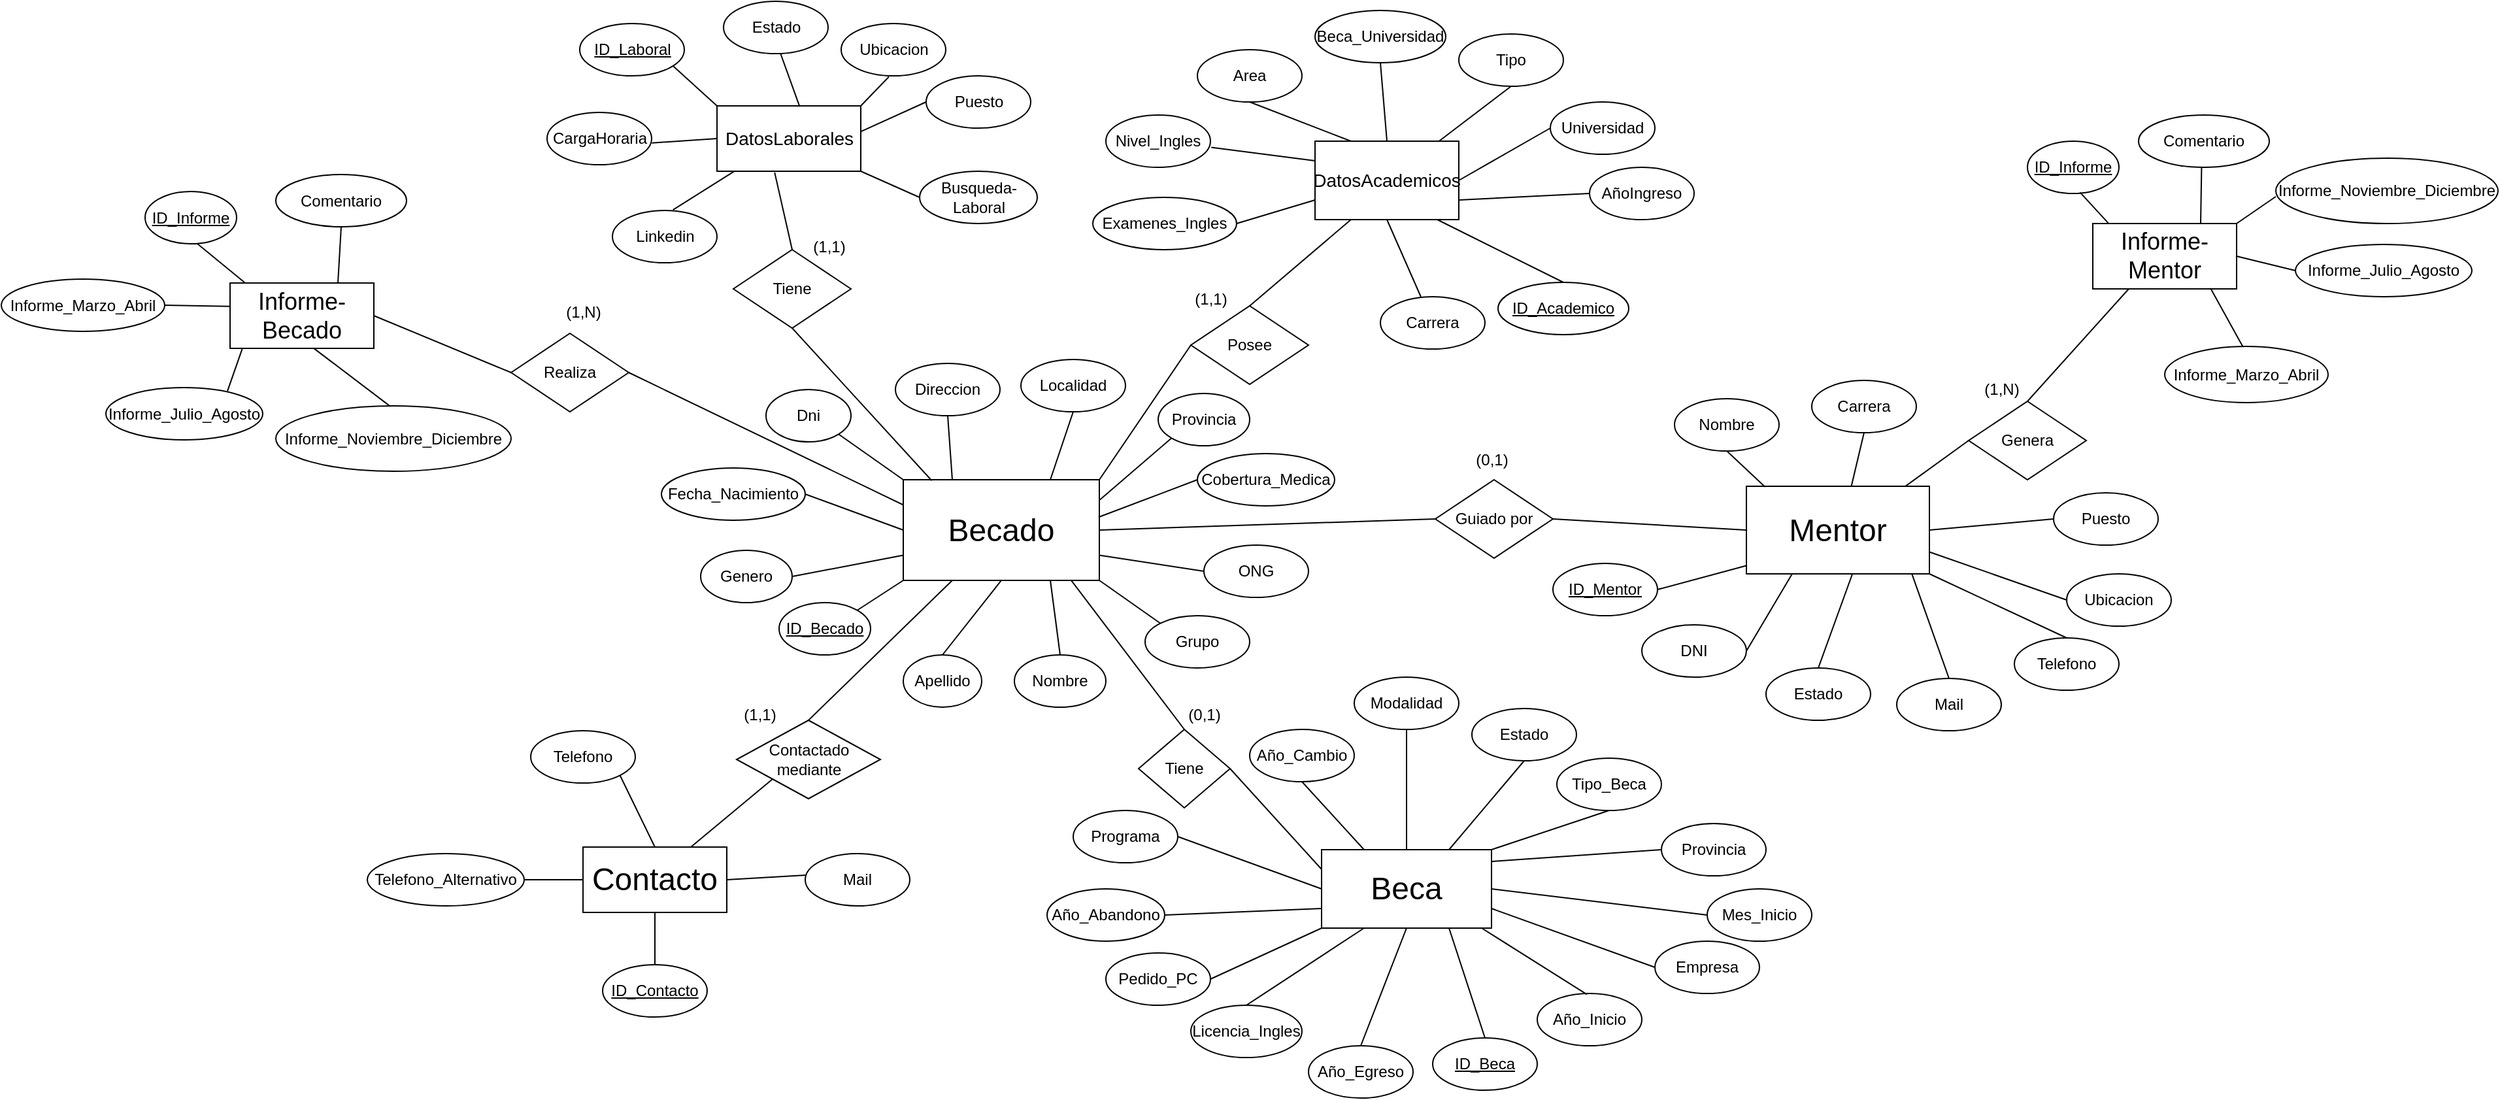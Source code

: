 <mxfile version="27.1.6">
  <diagram name="Página-1" id="bU3Xe5b8Y3HX7JvodjxR">
    <mxGraphModel grid="1" page="1" gridSize="10" guides="1" tooltips="1" connect="1" arrows="1" fold="1" pageScale="1" pageWidth="827" pageHeight="1169" math="0" shadow="0">
      <root>
        <mxCell id="0" />
        <mxCell id="1" parent="0" />
        <mxCell id="pTJZXZqyClFcaM7wsfBn-2" value="&lt;div&gt;&lt;br&gt;&lt;/div&gt;&lt;div&gt;&lt;br&gt;&lt;/div&gt;" style="text;html=1;align=center;verticalAlign=middle;resizable=0;points=[];autosize=1;strokeColor=none;fillColor=none;" vertex="1" parent="1">
          <mxGeometry x="255" y="89" width="20" height="40" as="geometry" />
        </mxCell>
        <mxCell id="pTJZXZqyClFcaM7wsfBn-4" value="&lt;font style=&quot;font-size: 24px;&quot;&gt;Becado&lt;/font&gt;" style="rounded=0;whiteSpace=wrap;html=1;fillColor=none;" vertex="1" parent="1">
          <mxGeometry x="420" y="109" width="150" height="77" as="geometry" />
        </mxCell>
        <mxCell id="pTJZXZqyClFcaM7wsfBn-5" value="&lt;u&gt;ID_Becado&lt;/u&gt;" style="ellipse;whiteSpace=wrap;html=1;fillColor=none;" vertex="1" parent="1">
          <mxGeometry x="325" y="203" width="70" height="40" as="geometry" />
        </mxCell>
        <mxCell id="pTJZXZqyClFcaM7wsfBn-6" value="Apellido" style="ellipse;whiteSpace=wrap;html=1;fillColor=none;" vertex="1" parent="1">
          <mxGeometry x="420" y="243" width="60" height="40" as="geometry" />
        </mxCell>
        <mxCell id="pTJZXZqyClFcaM7wsfBn-7" value="Nombre" style="ellipse;whiteSpace=wrap;html=1;fillColor=none;" vertex="1" parent="1">
          <mxGeometry x="505" y="243" width="70" height="40" as="geometry" />
        </mxCell>
        <mxCell id="pTJZXZqyClFcaM7wsfBn-8" value="Genero" style="ellipse;whiteSpace=wrap;html=1;fillColor=none;" vertex="1" parent="1">
          <mxGeometry x="265" y="163" width="70" height="40" as="geometry" />
        </mxCell>
        <mxCell id="pTJZXZqyClFcaM7wsfBn-9" value="Fecha_Nacimiento" style="ellipse;whiteSpace=wrap;html=1;fillColor=none;" vertex="1" parent="1">
          <mxGeometry x="235" y="100" width="110" height="40" as="geometry" />
        </mxCell>
        <mxCell id="pTJZXZqyClFcaM7wsfBn-10" value="Dni" style="ellipse;whiteSpace=wrap;html=1;fillColor=none;" vertex="1" parent="1">
          <mxGeometry x="315" y="40" width="65" height="40" as="geometry" />
        </mxCell>
        <mxCell id="pTJZXZqyClFcaM7wsfBn-11" value="Direccion" style="ellipse;whiteSpace=wrap;html=1;fillColor=none;" vertex="1" parent="1">
          <mxGeometry x="414" y="20" width="80" height="40" as="geometry" />
        </mxCell>
        <mxCell id="pTJZXZqyClFcaM7wsfBn-12" value="Localidad" style="ellipse;whiteSpace=wrap;html=1;fillColor=none;" vertex="1" parent="1">
          <mxGeometry x="510" y="17" width="80" height="40" as="geometry" />
        </mxCell>
        <mxCell id="pTJZXZqyClFcaM7wsfBn-13" value="Provincia" style="ellipse;whiteSpace=wrap;html=1;fillColor=none;" vertex="1" parent="1">
          <mxGeometry x="615" y="43" width="70" height="40" as="geometry" />
        </mxCell>
        <mxCell id="pTJZXZqyClFcaM7wsfBn-15" value="Cobertura_Medica" style="ellipse;whiteSpace=wrap;html=1;fillColor=none;" vertex="1" parent="1">
          <mxGeometry x="645" y="89" width="105" height="40" as="geometry" />
        </mxCell>
        <mxCell id="pTJZXZqyClFcaM7wsfBn-16" value="ONG" style="ellipse;whiteSpace=wrap;html=1;fillColor=none;" vertex="1" parent="1">
          <mxGeometry x="650" y="159" width="80" height="40" as="geometry" />
        </mxCell>
        <mxCell id="pTJZXZqyClFcaM7wsfBn-18" value="&lt;font style=&quot;font-size: 24px;&quot;&gt;Beca&lt;/font&gt;" style="rounded=0;whiteSpace=wrap;html=1;fillColor=none;" vertex="1" parent="1">
          <mxGeometry x="740" y="392" width="130" height="60" as="geometry" />
        </mxCell>
        <mxCell id="pTJZXZqyClFcaM7wsfBn-19" value="&lt;u&gt;ID_Beca&lt;/u&gt;" style="ellipse;whiteSpace=wrap;html=1;fillColor=none;" vertex="1" parent="1">
          <mxGeometry x="825" y="536" width="80" height="40" as="geometry" />
        </mxCell>
        <mxCell id="pTJZXZqyClFcaM7wsfBn-20" value="Tiene" style="rhombus;whiteSpace=wrap;html=1;fillColor=none;" vertex="1" parent="1">
          <mxGeometry x="600" y="300" width="70" height="60" as="geometry" />
        </mxCell>
        <mxCell id="pTJZXZqyClFcaM7wsfBn-21" value="Año_Inicio" style="ellipse;whiteSpace=wrap;html=1;fillColor=none;" vertex="1" parent="1">
          <mxGeometry x="905" y="502" width="80" height="40" as="geometry" />
        </mxCell>
        <mxCell id="pTJZXZqyClFcaM7wsfBn-22" value="Mes_Inicio" style="ellipse;whiteSpace=wrap;html=1;fillColor=none;" vertex="1" parent="1">
          <mxGeometry x="1035" y="422" width="80" height="40" as="geometry" />
        </mxCell>
        <mxCell id="pTJZXZqyClFcaM7wsfBn-25" value="Provincia" style="ellipse;whiteSpace=wrap;html=1;fillColor=none;" vertex="1" parent="1">
          <mxGeometry x="1000" y="372" width="80" height="40" as="geometry" />
        </mxCell>
        <mxCell id="pTJZXZqyClFcaM7wsfBn-26" value="Tipo_Beca" style="ellipse;whiteSpace=wrap;html=1;fillColor=none;" vertex="1" parent="1">
          <mxGeometry x="920" y="322" width="80" height="40" as="geometry" />
        </mxCell>
        <mxCell id="pTJZXZqyClFcaM7wsfBn-27" value="Estado" style="ellipse;whiteSpace=wrap;html=1;fillColor=none;" vertex="1" parent="1">
          <mxGeometry x="855" y="284" width="80" height="40" as="geometry" />
        </mxCell>
        <mxCell id="pTJZXZqyClFcaM7wsfBn-28" value="Modalidad" style="ellipse;whiteSpace=wrap;html=1;fillColor=none;" vertex="1" parent="1">
          <mxGeometry x="765" y="260" width="80" height="40" as="geometry" />
        </mxCell>
        <mxCell id="pTJZXZqyClFcaM7wsfBn-29" value="Año_Cambio" style="ellipse;whiteSpace=wrap;html=1;fillColor=none;" vertex="1" parent="1">
          <mxGeometry x="685" y="300" width="80" height="40" as="geometry" />
        </mxCell>
        <mxCell id="pTJZXZqyClFcaM7wsfBn-30" value="Año_Abandono" style="ellipse;whiteSpace=wrap;html=1;fillColor=none;" vertex="1" parent="1">
          <mxGeometry x="530" y="422" width="90" height="40" as="geometry" />
        </mxCell>
        <mxCell id="pTJZXZqyClFcaM7wsfBn-31" value="Año_Egreso" style="ellipse;whiteSpace=wrap;html=1;fillColor=none;" vertex="1" parent="1">
          <mxGeometry x="730" y="542" width="80" height="40" as="geometry" />
        </mxCell>
        <mxCell id="pTJZXZqyClFcaM7wsfBn-32" value="Pedido_PC" style="ellipse;whiteSpace=wrap;html=1;fillColor=none;" vertex="1" parent="1">
          <mxGeometry x="575" y="471" width="80" height="40" as="geometry" />
        </mxCell>
        <mxCell id="pTJZXZqyClFcaM7wsfBn-33" value="&lt;font style=&quot;font-size: 24px;&quot;&gt;Contacto&lt;/font&gt;" style="rounded=0;whiteSpace=wrap;html=1;fillColor=none;" vertex="1" parent="1">
          <mxGeometry x="175" y="390" width="110" height="50" as="geometry" />
        </mxCell>
        <mxCell id="pTJZXZqyClFcaM7wsfBn-34" value="&lt;u&gt;ID_Contacto&lt;/u&gt;" style="ellipse;whiteSpace=wrap;html=1;fillColor=none;" vertex="1" parent="1">
          <mxGeometry x="190" y="480" width="80" height="40" as="geometry" />
        </mxCell>
        <mxCell id="pTJZXZqyClFcaM7wsfBn-35" value="Telefono" style="ellipse;whiteSpace=wrap;html=1;fillColor=none;" vertex="1" parent="1">
          <mxGeometry x="135" y="301" width="80" height="40" as="geometry" />
        </mxCell>
        <mxCell id="pTJZXZqyClFcaM7wsfBn-36" value="Telefono_Alternativo" style="ellipse;whiteSpace=wrap;html=1;fillColor=none;" vertex="1" parent="1">
          <mxGeometry x="10" y="395" width="120" height="40" as="geometry" />
        </mxCell>
        <mxCell id="pTJZXZqyClFcaM7wsfBn-37" value="Mail" style="ellipse;whiteSpace=wrap;html=1;fillColor=none;" vertex="1" parent="1">
          <mxGeometry x="345" y="395" width="80" height="40" as="geometry" />
        </mxCell>
        <mxCell id="pTJZXZqyClFcaM7wsfBn-38" value="&lt;font style=&quot;font-size: 14px;&quot;&gt;DatosAcademicos&lt;/font&gt;" style="rounded=0;whiteSpace=wrap;html=1;fillColor=none;" vertex="1" parent="1">
          <mxGeometry x="735" y="-150" width="110" height="60" as="geometry" />
        </mxCell>
        <mxCell id="pTJZXZqyClFcaM7wsfBn-39" value="&lt;u&gt;ID_Academico&lt;/u&gt;" style="ellipse;whiteSpace=wrap;html=1;fillColor=none;" vertex="1" parent="1">
          <mxGeometry x="875" y="-42" width="100" height="40" as="geometry" />
        </mxCell>
        <mxCell id="pTJZXZqyClFcaM7wsfBn-40" value="Carrera" style="ellipse;whiteSpace=wrap;html=1;fillColor=none;" vertex="1" parent="1">
          <mxGeometry x="785" y="-31" width="80" height="40" as="geometry" />
        </mxCell>
        <mxCell id="pTJZXZqyClFcaM7wsfBn-41" value="AñoIngreso" style="ellipse;whiteSpace=wrap;html=1;fillColor=none;" vertex="1" parent="1">
          <mxGeometry x="945" y="-130" width="80" height="40" as="geometry" />
        </mxCell>
        <mxCell id="pTJZXZqyClFcaM7wsfBn-42" value="Universidad" style="ellipse;whiteSpace=wrap;html=1;fillColor=none;" vertex="1" parent="1">
          <mxGeometry x="915" y="-180" width="80" height="40" as="geometry" />
        </mxCell>
        <mxCell id="pTJZXZqyClFcaM7wsfBn-43" value="Tipo" style="ellipse;whiteSpace=wrap;html=1;fillColor=none;" vertex="1" parent="1">
          <mxGeometry x="845" y="-232" width="80" height="40" as="geometry" />
        </mxCell>
        <mxCell id="pTJZXZqyClFcaM7wsfBn-44" value="Beca_Universidad" style="ellipse;whiteSpace=wrap;html=1;fillColor=none;" vertex="1" parent="1">
          <mxGeometry x="735" y="-250" width="100" height="40" as="geometry" />
        </mxCell>
        <mxCell id="pTJZXZqyClFcaM7wsfBn-47" value="Area" style="ellipse;whiteSpace=wrap;html=1;fillColor=none;" vertex="1" parent="1">
          <mxGeometry x="645" y="-220" width="80" height="40" as="geometry" />
        </mxCell>
        <mxCell id="pTJZXZqyClFcaM7wsfBn-48" value="Nivel_Ingles" style="ellipse;whiteSpace=wrap;html=1;fillColor=none;" vertex="1" parent="1">
          <mxGeometry x="575" y="-170" width="80" height="40" as="geometry" />
        </mxCell>
        <mxCell id="pTJZXZqyClFcaM7wsfBn-49" value="Examenes_Ingles" style="ellipse;whiteSpace=wrap;html=1;fillColor=none;" vertex="1" parent="1">
          <mxGeometry x="565" y="-107" width="110" height="40" as="geometry" />
        </mxCell>
        <mxCell id="pTJZXZqyClFcaM7wsfBn-50" value="&lt;font style=&quot;font-size: 14px;&quot;&gt;DatosLaborales&lt;/font&gt;" style="rounded=0;whiteSpace=wrap;html=1;fillColor=none;" vertex="1" parent="1">
          <mxGeometry x="277.5" y="-177" width="110" height="50" as="geometry" />
        </mxCell>
        <mxCell id="pTJZXZqyClFcaM7wsfBn-51" value="&lt;u&gt;ID_Laboral&lt;/u&gt;" style="ellipse;whiteSpace=wrap;html=1;fillColor=none;" vertex="1" parent="1">
          <mxGeometry x="172.5" y="-240" width="80" height="40" as="geometry" />
        </mxCell>
        <mxCell id="pTJZXZqyClFcaM7wsfBn-52" value="Estado" style="ellipse;whiteSpace=wrap;html=1;fillColor=none;" vertex="1" parent="1">
          <mxGeometry x="282.5" y="-257" width="80" height="40" as="geometry" />
        </mxCell>
        <mxCell id="pTJZXZqyClFcaM7wsfBn-53" value="Ubicacion" style="ellipse;whiteSpace=wrap;html=1;fillColor=none;" vertex="1" parent="1">
          <mxGeometry x="372.5" y="-240" width="80" height="40" as="geometry" />
        </mxCell>
        <mxCell id="pTJZXZqyClFcaM7wsfBn-54" value="Puesto" style="ellipse;whiteSpace=wrap;html=1;fillColor=none;" vertex="1" parent="1">
          <mxGeometry x="437.5" y="-200" width="80" height="40" as="geometry" />
        </mxCell>
        <mxCell id="pTJZXZqyClFcaM7wsfBn-55" value="CargaHoraria" style="ellipse;whiteSpace=wrap;html=1;fillColor=none;" vertex="1" parent="1">
          <mxGeometry x="147.5" y="-172" width="80" height="40" as="geometry" />
        </mxCell>
        <mxCell id="pTJZXZqyClFcaM7wsfBn-56" value="Busqueda-Laboral" style="ellipse;whiteSpace=wrap;html=1;fillColor=none;" vertex="1" parent="1">
          <mxGeometry x="432.5" y="-127" width="90" height="40" as="geometry" />
        </mxCell>
        <mxCell id="pTJZXZqyClFcaM7wsfBn-57" value="Linkedin" style="ellipse;whiteSpace=wrap;html=1;fillColor=none;" vertex="1" parent="1">
          <mxGeometry x="197.5" y="-97" width="80" height="40" as="geometry" />
        </mxCell>
        <mxCell id="pTJZXZqyClFcaM7wsfBn-58" value="Licencia_Ingles" style="ellipse;whiteSpace=wrap;html=1;fillColor=none;" vertex="1" parent="1">
          <mxGeometry x="640" y="511" width="85" height="40" as="geometry" />
        </mxCell>
        <mxCell id="pTJZXZqyClFcaM7wsfBn-59" value="&lt;font style=&quot;font-size: 18px;&quot;&gt;Informe-Becado&lt;/font&gt;" style="rounded=0;whiteSpace=wrap;html=1;fillColor=none;" vertex="1" parent="1">
          <mxGeometry x="-95" y="-41.5" width="110" height="50" as="geometry" />
        </mxCell>
        <mxCell id="pTJZXZqyClFcaM7wsfBn-60" value="&lt;u&gt;ID_Informe&lt;/u&gt;" style="ellipse;whiteSpace=wrap;html=1;fillColor=none;" vertex="1" parent="1">
          <mxGeometry x="-160" y="-111.5" width="70" height="40" as="geometry" />
        </mxCell>
        <mxCell id="pTJZXZqyClFcaM7wsfBn-61" value="Informe_Marzo_Abril" style="ellipse;whiteSpace=wrap;html=1;fillColor=none;" vertex="1" parent="1">
          <mxGeometry x="-270" y="-44.5" width="125" height="40" as="geometry" />
        </mxCell>
        <mxCell id="pTJZXZqyClFcaM7wsfBn-62" value="Informe_Julio_Agosto" style="ellipse;whiteSpace=wrap;html=1;fillColor=none;" vertex="1" parent="1">
          <mxGeometry x="-190" y="38.5" width="120" height="40" as="geometry" />
        </mxCell>
        <mxCell id="pTJZXZqyClFcaM7wsfBn-63" value="Informe_Noviembre_Diciembre" style="ellipse;whiteSpace=wrap;html=1;fillColor=none;" vertex="1" parent="1">
          <mxGeometry x="-60" y="52.5" width="180" height="50" as="geometry" />
        </mxCell>
        <mxCell id="pTJZXZqyClFcaM7wsfBn-64" value="Comentario" style="ellipse;whiteSpace=wrap;html=1;fillColor=none;" vertex="1" parent="1">
          <mxGeometry x="-60" y="-124.5" width="100" height="40" as="geometry" />
        </mxCell>
        <mxCell id="pTJZXZqyClFcaM7wsfBn-68" value="Grupo" style="ellipse;whiteSpace=wrap;html=1;fillColor=none;" vertex="1" parent="1">
          <mxGeometry x="605" y="213" width="80" height="40" as="geometry" />
        </mxCell>
        <mxCell id="pTJZXZqyClFcaM7wsfBn-69" value="Empresa" style="ellipse;whiteSpace=wrap;html=1;fillColor=none;" vertex="1" parent="1">
          <mxGeometry x="995" y="462" width="80" height="40" as="geometry" />
        </mxCell>
        <mxCell id="pTJZXZqyClFcaM7wsfBn-70" value="&lt;font style=&quot;font-size: 24px;&quot;&gt;Mentor&lt;/font&gt;" style="rounded=0;whiteSpace=wrap;html=1;fillColor=none;" vertex="1" parent="1">
          <mxGeometry x="1065" y="114" width="140" height="67" as="geometry" />
        </mxCell>
        <mxCell id="pTJZXZqyClFcaM7wsfBn-71" value="&lt;u&gt;ID_Mentor&lt;/u&gt;" style="ellipse;whiteSpace=wrap;html=1;fillColor=none;" vertex="1" parent="1">
          <mxGeometry x="917" y="173" width="80" height="40" as="geometry" />
        </mxCell>
        <mxCell id="pTJZXZqyClFcaM7wsfBn-72" value="Nombre" style="ellipse;whiteSpace=wrap;html=1;fillColor=none;" vertex="1" parent="1">
          <mxGeometry x="1010" y="47" width="80" height="40" as="geometry" />
        </mxCell>
        <mxCell id="pTJZXZqyClFcaM7wsfBn-73" value="Carrera" style="ellipse;whiteSpace=wrap;html=1;fillColor=none;" vertex="1" parent="1">
          <mxGeometry x="1115" y="33" width="80" height="40" as="geometry" />
        </mxCell>
        <mxCell id="pTJZXZqyClFcaM7wsfBn-74" value="Puesto" style="ellipse;whiteSpace=wrap;html=1;fillColor=none;" vertex="1" parent="1">
          <mxGeometry x="1300" y="119" width="80" height="40" as="geometry" />
        </mxCell>
        <mxCell id="pTJZXZqyClFcaM7wsfBn-75" value="Ubicacion" style="ellipse;whiteSpace=wrap;html=1;fillColor=none;" vertex="1" parent="1">
          <mxGeometry x="1310" y="181" width="80" height="40" as="geometry" />
        </mxCell>
        <mxCell id="pTJZXZqyClFcaM7wsfBn-76" value="Telefono" style="ellipse;whiteSpace=wrap;html=1;fillColor=none;" vertex="1" parent="1">
          <mxGeometry x="1270" y="230" width="80" height="40" as="geometry" />
        </mxCell>
        <mxCell id="pTJZXZqyClFcaM7wsfBn-77" value="Mail" style="ellipse;whiteSpace=wrap;html=1;fillColor=none;" vertex="1" parent="1">
          <mxGeometry x="1180" y="261" width="80" height="40" as="geometry" />
        </mxCell>
        <mxCell id="pTJZXZqyClFcaM7wsfBn-78" value="DNI" style="ellipse;whiteSpace=wrap;html=1;fillColor=none;" vertex="1" parent="1">
          <mxGeometry x="985" y="220" width="80" height="40" as="geometry" />
        </mxCell>
        <mxCell id="pTJZXZqyClFcaM7wsfBn-79" value="&lt;font style=&quot;font-size: 18px;&quot;&gt;Informe-Mentor&lt;/font&gt;" style="rounded=0;whiteSpace=wrap;html=1;fillColor=none;" vertex="1" parent="1">
          <mxGeometry x="1330" y="-87" width="110" height="50" as="geometry" />
        </mxCell>
        <mxCell id="pTJZXZqyClFcaM7wsfBn-80" value="&lt;u&gt;ID_Informe&lt;/u&gt;" style="ellipse;whiteSpace=wrap;html=1;fillColor=none;" vertex="1" parent="1">
          <mxGeometry x="1280" y="-150" width="70" height="40" as="geometry" />
        </mxCell>
        <mxCell id="pTJZXZqyClFcaM7wsfBn-81" value="Informe_Marzo_Abril" style="ellipse;whiteSpace=wrap;html=1;fillColor=none;" vertex="1" parent="1">
          <mxGeometry x="1385" y="7" width="125" height="43" as="geometry" />
        </mxCell>
        <mxCell id="pTJZXZqyClFcaM7wsfBn-82" value="Informe_Julio_Agosto" style="ellipse;whiteSpace=wrap;html=1;fillColor=none;" vertex="1" parent="1">
          <mxGeometry x="1485" y="-71" width="135" height="40" as="geometry" />
        </mxCell>
        <mxCell id="pTJZXZqyClFcaM7wsfBn-83" value="Informe_Noviembre_Diciembre" style="ellipse;whiteSpace=wrap;html=1;fillColor=none;" vertex="1" parent="1">
          <mxGeometry x="1470" y="-137" width="170" height="50" as="geometry" />
        </mxCell>
        <mxCell id="pTJZXZqyClFcaM7wsfBn-84" value="Comentario" style="ellipse;whiteSpace=wrap;html=1;fillColor=none;" vertex="1" parent="1">
          <mxGeometry x="1365" y="-170" width="100" height="40" as="geometry" />
        </mxCell>
        <mxCell id="pTJZXZqyClFcaM7wsfBn-85" value="Estado" style="ellipse;whiteSpace=wrap;html=1;fillColor=none;" vertex="1" parent="1">
          <mxGeometry x="1080" y="253" width="80" height="40" as="geometry" />
        </mxCell>
        <mxCell id="pTJZXZqyClFcaM7wsfBn-87" value="Contactado mediante" style="rhombus;whiteSpace=wrap;html=1;fillColor=none;" vertex="1" parent="1">
          <mxGeometry x="292.5" y="293" width="110" height="60" as="geometry" />
        </mxCell>
        <mxCell id="pTJZXZqyClFcaM7wsfBn-88" style="edgeStyle=orthogonalEdgeStyle;rounded=0;orthogonalLoop=1;jettySize=auto;html=1;exitX=0.5;exitY=1;exitDx=0;exitDy=0;" edge="1" parent="1" source="pTJZXZqyClFcaM7wsfBn-35" target="pTJZXZqyClFcaM7wsfBn-35">
          <mxGeometry relative="1" as="geometry" />
        </mxCell>
        <mxCell id="pTJZXZqyClFcaM7wsfBn-89" value="Tiene" style="rhombus;whiteSpace=wrap;html=1;fillColor=none;" vertex="1" parent="1">
          <mxGeometry x="290" y="-67" width="90" height="60" as="geometry" />
        </mxCell>
        <mxCell id="pTJZXZqyClFcaM7wsfBn-91" value="Posee" style="rhombus;whiteSpace=wrap;html=1;fillColor=none;" vertex="1" parent="1">
          <mxGeometry x="640" y="-24" width="90" height="60" as="geometry" />
        </mxCell>
        <mxCell id="pTJZXZqyClFcaM7wsfBn-92" value="Genera" style="rhombus;whiteSpace=wrap;html=1;fillColor=none;" vertex="1" parent="1">
          <mxGeometry x="1235" y="49" width="90" height="60" as="geometry" />
        </mxCell>
        <mxCell id="pTJZXZqyClFcaM7wsfBn-93" value="Realiza" style="rhombus;whiteSpace=wrap;html=1;fillColor=none;" vertex="1" parent="1">
          <mxGeometry x="120" y="-3" width="90" height="60" as="geometry" />
        </mxCell>
        <mxCell id="pTJZXZqyClFcaM7wsfBn-94" value="Guiado por" style="rhombus;whiteSpace=wrap;html=1;fillColor=none;" vertex="1" parent="1">
          <mxGeometry x="827" y="109" width="90" height="60" as="geometry" />
        </mxCell>
        <mxCell id="pTJZXZqyClFcaM7wsfBn-95" value="" style="endArrow=none;html=1;rounded=0;entryX=0.25;entryY=1;entryDx=0;entryDy=0;exitX=0.5;exitY=0;exitDx=0;exitDy=0;" edge="1" parent="1" source="pTJZXZqyClFcaM7wsfBn-87" target="pTJZXZqyClFcaM7wsfBn-4">
          <mxGeometry width="50" height="50" relative="1" as="geometry">
            <mxPoint x="690" y="150" as="sourcePoint" />
            <mxPoint x="740" y="100" as="targetPoint" />
          </mxGeometry>
        </mxCell>
        <mxCell id="pTJZXZqyClFcaM7wsfBn-96" value="" style="endArrow=none;html=1;rounded=0;entryX=0.5;entryY=1;entryDx=0;entryDy=0;exitX=0.145;exitY=0.008;exitDx=0;exitDy=0;exitPerimeter=0;" edge="1" parent="1" source="pTJZXZqyClFcaM7wsfBn-4" target="pTJZXZqyClFcaM7wsfBn-89">
          <mxGeometry width="50" height="50" relative="1" as="geometry">
            <mxPoint x="690" y="150" as="sourcePoint" />
            <mxPoint x="740" y="100" as="targetPoint" />
          </mxGeometry>
        </mxCell>
        <mxCell id="pTJZXZqyClFcaM7wsfBn-97" value="" style="endArrow=none;html=1;rounded=0;entryX=0;entryY=0.5;entryDx=0;entryDy=0;exitX=1;exitY=0;exitDx=0;exitDy=0;" edge="1" parent="1" source="pTJZXZqyClFcaM7wsfBn-4" target="pTJZXZqyClFcaM7wsfBn-91">
          <mxGeometry width="50" height="50" relative="1" as="geometry">
            <mxPoint x="548" y="105" as="sourcePoint" />
            <mxPoint x="740" y="100" as="targetPoint" />
          </mxGeometry>
        </mxCell>
        <mxCell id="pTJZXZqyClFcaM7wsfBn-98" value="" style="endArrow=none;html=1;rounded=0;entryX=1;entryY=0.5;entryDx=0;entryDy=0;exitX=0;exitY=0.25;exitDx=0;exitDy=0;" edge="1" parent="1" source="pTJZXZqyClFcaM7wsfBn-4" target="pTJZXZqyClFcaM7wsfBn-93">
          <mxGeometry width="50" height="50" relative="1" as="geometry">
            <mxPoint x="690" y="150" as="sourcePoint" />
            <mxPoint x="740" y="100" as="targetPoint" />
          </mxGeometry>
        </mxCell>
        <mxCell id="pTJZXZqyClFcaM7wsfBn-99" value="" style="endArrow=none;html=1;rounded=0;entryX=0.857;entryY=1.001;entryDx=0;entryDy=0;entryPerimeter=0;exitX=0.5;exitY=0;exitDx=0;exitDy=0;" edge="1" parent="1" source="pTJZXZqyClFcaM7wsfBn-20" target="pTJZXZqyClFcaM7wsfBn-4">
          <mxGeometry width="50" height="50" relative="1" as="geometry">
            <mxPoint x="690" y="150" as="sourcePoint" />
            <mxPoint x="740" y="100" as="targetPoint" />
          </mxGeometry>
        </mxCell>
        <mxCell id="pTJZXZqyClFcaM7wsfBn-100" value="" style="endArrow=none;html=1;rounded=0;entryX=0;entryY=0.5;entryDx=0;entryDy=0;exitX=1;exitY=0.5;exitDx=0;exitDy=0;" edge="1" parent="1" source="pTJZXZqyClFcaM7wsfBn-4" target="pTJZXZqyClFcaM7wsfBn-94">
          <mxGeometry width="50" height="50" relative="1" as="geometry">
            <mxPoint x="690" y="150" as="sourcePoint" />
            <mxPoint x="740" y="100" as="targetPoint" />
          </mxGeometry>
        </mxCell>
        <mxCell id="pTJZXZqyClFcaM7wsfBn-101" value="" style="endArrow=none;html=1;rounded=0;entryX=0;entryY=0.5;entryDx=0;entryDy=0;exitX=0.868;exitY=0.001;exitDx=0;exitDy=0;exitPerimeter=0;" edge="1" parent="1" source="pTJZXZqyClFcaM7wsfBn-70" target="pTJZXZqyClFcaM7wsfBn-92">
          <mxGeometry width="50" height="50" relative="1" as="geometry">
            <mxPoint x="1190" y="110" as="sourcePoint" />
            <mxPoint x="685" y="90" as="targetPoint" />
          </mxGeometry>
        </mxCell>
        <mxCell id="pTJZXZqyClFcaM7wsfBn-102" value="" style="endArrow=none;html=1;rounded=0;entryX=0.25;entryY=1;entryDx=0;entryDy=0;exitX=0.5;exitY=0;exitDx=0;exitDy=0;" edge="1" parent="1" source="pTJZXZqyClFcaM7wsfBn-92" target="pTJZXZqyClFcaM7wsfBn-79">
          <mxGeometry width="50" height="50" relative="1" as="geometry">
            <mxPoint x="1282.5" y="51" as="sourcePoint" />
            <mxPoint x="720" y="87" as="targetPoint" />
          </mxGeometry>
        </mxCell>
        <mxCell id="pTJZXZqyClFcaM7wsfBn-105" value="" style="endArrow=none;html=1;rounded=0;entryX=0;entryY=0.5;entryDx=0;entryDy=0;exitX=1;exitY=0.5;exitDx=0;exitDy=0;" edge="1" parent="1" source="pTJZXZqyClFcaM7wsfBn-94" target="pTJZXZqyClFcaM7wsfBn-70">
          <mxGeometry width="50" height="50" relative="1" as="geometry">
            <mxPoint x="690" y="150" as="sourcePoint" />
            <mxPoint x="740" y="100" as="targetPoint" />
          </mxGeometry>
        </mxCell>
        <mxCell id="pTJZXZqyClFcaM7wsfBn-106" value="" style="endArrow=none;html=1;rounded=0;entryX=1;entryY=0.5;entryDx=0;entryDy=0;exitX=0;exitY=0.25;exitDx=0;exitDy=0;" edge="1" parent="1" source="pTJZXZqyClFcaM7wsfBn-18" target="pTJZXZqyClFcaM7wsfBn-20">
          <mxGeometry width="50" height="50" relative="1" as="geometry">
            <mxPoint x="680" y="262" as="sourcePoint" />
            <mxPoint x="730" y="212" as="targetPoint" />
          </mxGeometry>
        </mxCell>
        <mxCell id="pTJZXZqyClFcaM7wsfBn-107" value="" style="endArrow=none;html=1;rounded=0;entryX=0;entryY=1;entryDx=0;entryDy=0;exitX=0.75;exitY=0;exitDx=0;exitDy=0;" edge="1" parent="1" source="pTJZXZqyClFcaM7wsfBn-33" target="pTJZXZqyClFcaM7wsfBn-87">
          <mxGeometry width="50" height="50" relative="1" as="geometry">
            <mxPoint x="690" y="150" as="sourcePoint" />
            <mxPoint x="740" y="100" as="targetPoint" />
          </mxGeometry>
        </mxCell>
        <mxCell id="pTJZXZqyClFcaM7wsfBn-108" value="" style="endArrow=none;html=1;rounded=0;entryX=1;entryY=0.5;entryDx=0;entryDy=0;exitX=0;exitY=0.5;exitDx=0;exitDy=0;" edge="1" parent="1" source="pTJZXZqyClFcaM7wsfBn-93" target="pTJZXZqyClFcaM7wsfBn-59">
          <mxGeometry width="50" height="50" relative="1" as="geometry">
            <mxPoint x="135" y="32.5" as="sourcePoint" />
            <mxPoint x="755" y="105.5" as="targetPoint" />
          </mxGeometry>
        </mxCell>
        <mxCell id="pTJZXZqyClFcaM7wsfBn-109" value="" style="endArrow=none;html=1;rounded=0;entryX=0.401;entryY=1.019;entryDx=0;entryDy=0;entryPerimeter=0;exitX=0.5;exitY=0;exitDx=0;exitDy=0;" edge="1" parent="1" source="pTJZXZqyClFcaM7wsfBn-89" target="pTJZXZqyClFcaM7wsfBn-50">
          <mxGeometry width="50" height="50" relative="1" as="geometry">
            <mxPoint x="347.5" y="-47.0" as="sourcePoint" />
            <mxPoint x="752.5" y="120" as="targetPoint" />
          </mxGeometry>
        </mxCell>
        <mxCell id="pTJZXZqyClFcaM7wsfBn-110" value="" style="endArrow=none;html=1;rounded=0;entryX=0.25;entryY=1;entryDx=0;entryDy=0;exitX=0.5;exitY=0;exitDx=0;exitDy=0;" edge="1" parent="1" source="pTJZXZqyClFcaM7wsfBn-91" target="pTJZXZqyClFcaM7wsfBn-38">
          <mxGeometry width="50" height="50" relative="1" as="geometry">
            <mxPoint x="682.5" y="-37" as="sourcePoint" />
            <mxPoint x="715" y="72" as="targetPoint" />
          </mxGeometry>
        </mxCell>
        <mxCell id="pTJZXZqyClFcaM7wsfBn-112" value="" style="endArrow=none;html=1;rounded=0;entryX=0.5;entryY=1;entryDx=0;entryDy=0;exitX=0.387;exitY=0;exitDx=0;exitDy=0;exitPerimeter=0;" edge="1" parent="1" source="pTJZXZqyClFcaM7wsfBn-40" target="pTJZXZqyClFcaM7wsfBn-38">
          <mxGeometry width="50" height="50" relative="1" as="geometry">
            <mxPoint x="730" y="-120" as="sourcePoint" />
            <mxPoint x="780" y="-170" as="targetPoint" />
          </mxGeometry>
        </mxCell>
        <mxCell id="pTJZXZqyClFcaM7wsfBn-113" value="" style="endArrow=none;html=1;rounded=0;entryX=0.85;entryY=1;entryDx=0;entryDy=0;exitX=0.5;exitY=0;exitDx=0;exitDy=0;entryPerimeter=0;" edge="1" parent="1" source="pTJZXZqyClFcaM7wsfBn-39" target="pTJZXZqyClFcaM7wsfBn-38">
          <mxGeometry width="50" height="50" relative="1" as="geometry">
            <mxPoint x="896" y="-21" as="sourcePoint" />
            <mxPoint x="870" y="-80" as="targetPoint" />
          </mxGeometry>
        </mxCell>
        <mxCell id="pTJZXZqyClFcaM7wsfBn-114" value="" style="endArrow=none;html=1;rounded=0;entryX=1;entryY=0.75;entryDx=0;entryDy=0;exitX=0;exitY=0.5;exitDx=0;exitDy=0;" edge="1" parent="1" source="pTJZXZqyClFcaM7wsfBn-41" target="pTJZXZqyClFcaM7wsfBn-38">
          <mxGeometry width="50" height="50" relative="1" as="geometry">
            <mxPoint x="967" y="-72" as="sourcePoint" />
            <mxPoint x="870" y="-120" as="targetPoint" />
          </mxGeometry>
        </mxCell>
        <mxCell id="pTJZXZqyClFcaM7wsfBn-115" value="" style="endArrow=none;html=1;rounded=0;entryX=1;entryY=0.5;entryDx=0;entryDy=0;exitX=0;exitY=0.5;exitDx=0;exitDy=0;" edge="1" parent="1" source="pTJZXZqyClFcaM7wsfBn-42" target="pTJZXZqyClFcaM7wsfBn-38">
          <mxGeometry width="50" height="50" relative="1" as="geometry">
            <mxPoint x="970" y="-150" as="sourcePoint" />
            <mxPoint x="870" y="-142" as="targetPoint" />
          </mxGeometry>
        </mxCell>
        <mxCell id="pTJZXZqyClFcaM7wsfBn-116" value="" style="endArrow=none;html=1;rounded=0;entryX=0.862;entryY=0;entryDx=0;entryDy=0;exitX=0.5;exitY=1;exitDx=0;exitDy=0;entryPerimeter=0;" edge="1" parent="1" source="pTJZXZqyClFcaM7wsfBn-43" target="pTJZXZqyClFcaM7wsfBn-38">
          <mxGeometry width="50" height="50" relative="1" as="geometry">
            <mxPoint x="930" y="-160" as="sourcePoint" />
            <mxPoint x="830" y="-152" as="targetPoint" />
          </mxGeometry>
        </mxCell>
        <mxCell id="pTJZXZqyClFcaM7wsfBn-117" value="" style="endArrow=none;html=1;rounded=0;entryX=0.5;entryY=0;entryDx=0;entryDy=0;exitX=0.5;exitY=1;exitDx=0;exitDy=0;" edge="1" parent="1" source="pTJZXZqyClFcaM7wsfBn-44" target="pTJZXZqyClFcaM7wsfBn-38">
          <mxGeometry width="50" height="50" relative="1" as="geometry">
            <mxPoint x="870" y="-170" as="sourcePoint" />
            <mxPoint x="770" y="-162" as="targetPoint" />
          </mxGeometry>
        </mxCell>
        <mxCell id="pTJZXZqyClFcaM7wsfBn-118" value="" style="endArrow=none;html=1;rounded=0;entryX=0.5;entryY=1;entryDx=0;entryDy=0;exitX=0.25;exitY=0;exitDx=0;exitDy=0;" edge="1" parent="1" source="pTJZXZqyClFcaM7wsfBn-38" target="pTJZXZqyClFcaM7wsfBn-47">
          <mxGeometry width="50" height="50" relative="1" as="geometry">
            <mxPoint x="830" y="-180" as="sourcePoint" />
            <mxPoint x="730" y="-172" as="targetPoint" />
          </mxGeometry>
        </mxCell>
        <mxCell id="pTJZXZqyClFcaM7wsfBn-119" value="" style="endArrow=none;html=1;rounded=0;entryX=1.008;entryY=0.618;entryDx=0;entryDy=0;exitX=0;exitY=0.25;exitDx=0;exitDy=0;entryPerimeter=0;" edge="1" parent="1" source="pTJZXZqyClFcaM7wsfBn-38" target="pTJZXZqyClFcaM7wsfBn-48">
          <mxGeometry width="50" height="50" relative="1" as="geometry">
            <mxPoint x="800" y="-140" as="sourcePoint" />
            <mxPoint x="700" y="-135" as="targetPoint" />
          </mxGeometry>
        </mxCell>
        <mxCell id="pTJZXZqyClFcaM7wsfBn-120" value="" style="endArrow=none;html=1;rounded=0;entryX=1;entryY=0.5;entryDx=0;entryDy=0;exitX=0;exitY=0.75;exitDx=0;exitDy=0;" edge="1" parent="1" source="pTJZXZqyClFcaM7wsfBn-38" target="pTJZXZqyClFcaM7wsfBn-49">
          <mxGeometry width="50" height="50" relative="1" as="geometry">
            <mxPoint x="759" y="-90" as="sourcePoint" />
            <mxPoint x="680" y="-100" as="targetPoint" />
          </mxGeometry>
        </mxCell>
        <mxCell id="pTJZXZqyClFcaM7wsfBn-121" value="" style="endArrow=none;html=1;rounded=0;entryX=0.5;entryY=1;entryDx=0;entryDy=0;exitX=0.102;exitY=0.007;exitDx=0;exitDy=0;exitPerimeter=0;" edge="1" parent="1" source="pTJZXZqyClFcaM7wsfBn-70" target="pTJZXZqyClFcaM7wsfBn-72">
          <mxGeometry width="50" height="50" relative="1" as="geometry">
            <mxPoint x="1040" y="190" as="sourcePoint" />
            <mxPoint x="1090" y="140" as="targetPoint" />
          </mxGeometry>
        </mxCell>
        <mxCell id="pTJZXZqyClFcaM7wsfBn-122" value="" style="endArrow=none;html=1;rounded=0;entryX=0.5;entryY=1;entryDx=0;entryDy=0;exitX=0.573;exitY=0.004;exitDx=0;exitDy=0;exitPerimeter=0;" edge="1" parent="1" source="pTJZXZqyClFcaM7wsfBn-70" target="pTJZXZqyClFcaM7wsfBn-73">
          <mxGeometry width="50" height="50" relative="1" as="geometry">
            <mxPoint x="1172" y="116" as="sourcePoint" />
            <mxPoint x="1140" y="90" as="targetPoint" />
          </mxGeometry>
        </mxCell>
        <mxCell id="pTJZXZqyClFcaM7wsfBn-123" value="" style="endArrow=none;html=1;rounded=0;entryX=1;entryY=0.5;entryDx=0;entryDy=0;exitX=0;exitY=0.5;exitDx=0;exitDy=0;" edge="1" parent="1" source="pTJZXZqyClFcaM7wsfBn-74" target="pTJZXZqyClFcaM7wsfBn-70">
          <mxGeometry width="50" height="50" relative="1" as="geometry">
            <mxPoint x="1292" y="166" as="sourcePoint" />
            <mxPoint x="1260" y="140" as="targetPoint" />
          </mxGeometry>
        </mxCell>
        <mxCell id="pTJZXZqyClFcaM7wsfBn-124" value="" style="endArrow=none;html=1;rounded=0;entryX=1;entryY=0.75;entryDx=0;entryDy=0;exitX=0;exitY=0.5;exitDx=0;exitDy=0;" edge="1" parent="1" source="pTJZXZqyClFcaM7wsfBn-75" target="pTJZXZqyClFcaM7wsfBn-70">
          <mxGeometry width="50" height="50" relative="1" as="geometry">
            <mxPoint x="1272" y="216" as="sourcePoint" />
            <mxPoint x="1240" y="190" as="targetPoint" />
          </mxGeometry>
        </mxCell>
        <mxCell id="pTJZXZqyClFcaM7wsfBn-125" value="" style="endArrow=none;html=1;rounded=0;entryX=1;entryY=1;entryDx=0;entryDy=0;exitX=0.5;exitY=0;exitDx=0;exitDy=0;" edge="1" parent="1" source="pTJZXZqyClFcaM7wsfBn-76" target="pTJZXZqyClFcaM7wsfBn-70">
          <mxGeometry width="50" height="50" relative="1" as="geometry">
            <mxPoint x="1272" y="236" as="sourcePoint" />
            <mxPoint x="1240" y="210" as="targetPoint" />
          </mxGeometry>
        </mxCell>
        <mxCell id="pTJZXZqyClFcaM7wsfBn-126" value="" style="endArrow=none;html=1;rounded=0;entryX=0.904;entryY=0.999;entryDx=0;entryDy=0;exitX=0.5;exitY=0;exitDx=0;exitDy=0;entryPerimeter=0;" edge="1" parent="1" source="pTJZXZqyClFcaM7wsfBn-77" target="pTJZXZqyClFcaM7wsfBn-70">
          <mxGeometry width="50" height="50" relative="1" as="geometry">
            <mxPoint x="1232" y="266" as="sourcePoint" />
            <mxPoint x="1200" y="240" as="targetPoint" />
          </mxGeometry>
        </mxCell>
        <mxCell id="pTJZXZqyClFcaM7wsfBn-127" value="" style="endArrow=none;html=1;rounded=0;entryX=0.579;entryY=1.002;entryDx=0;entryDy=0;exitX=0.5;exitY=0;exitDx=0;exitDy=0;entryPerimeter=0;" edge="1" parent="1" source="pTJZXZqyClFcaM7wsfBn-85" target="pTJZXZqyClFcaM7wsfBn-70">
          <mxGeometry width="50" height="50" relative="1" as="geometry">
            <mxPoint x="1162" y="246" as="sourcePoint" />
            <mxPoint x="1130" y="220" as="targetPoint" />
          </mxGeometry>
        </mxCell>
        <mxCell id="pTJZXZqyClFcaM7wsfBn-128" value="" style="endArrow=none;html=1;rounded=0;entryX=0.25;entryY=1;entryDx=0;entryDy=0;exitX=1;exitY=0.5;exitDx=0;exitDy=0;" edge="1" parent="1" source="pTJZXZqyClFcaM7wsfBn-78" target="pTJZXZqyClFcaM7wsfBn-70">
          <mxGeometry width="50" height="50" relative="1" as="geometry">
            <mxPoint x="1082" y="226" as="sourcePoint" />
            <mxPoint x="1050" y="200" as="targetPoint" />
          </mxGeometry>
        </mxCell>
        <mxCell id="pTJZXZqyClFcaM7wsfBn-129" value="" style="endArrow=none;html=1;rounded=0;exitX=1;exitY=0.5;exitDx=0;exitDy=0;entryX=-0.001;entryY=0.907;entryDx=0;entryDy=0;entryPerimeter=0;" edge="1" parent="1" source="pTJZXZqyClFcaM7wsfBn-71" target="pTJZXZqyClFcaM7wsfBn-70">
          <mxGeometry width="50" height="50" relative="1" as="geometry">
            <mxPoint x="1040" y="190" as="sourcePoint" />
            <mxPoint x="1090" y="140" as="targetPoint" />
          </mxGeometry>
        </mxCell>
        <mxCell id="pTJZXZqyClFcaM7wsfBn-130" value="" style="endArrow=none;html=1;rounded=0;entryX=0.003;entryY=0.413;entryDx=0;entryDy=0;entryPerimeter=0;exitX=1;exitY=0.5;exitDx=0;exitDy=0;" edge="1" parent="1" source="pTJZXZqyClFcaM7wsfBn-33" target="pTJZXZqyClFcaM7wsfBn-37">
          <mxGeometry width="50" height="50" relative="1" as="geometry">
            <mxPoint x="270" y="430" as="sourcePoint" />
            <mxPoint x="320" y="380" as="targetPoint" />
          </mxGeometry>
        </mxCell>
        <mxCell id="pTJZXZqyClFcaM7wsfBn-131" value="" style="endArrow=none;html=1;rounded=0;entryX=0;entryY=0.5;entryDx=0;entryDy=0;exitX=1;exitY=1;exitDx=0;exitDy=0;" edge="1" parent="1" source="pTJZXZqyClFcaM7wsfBn-50" target="pTJZXZqyClFcaM7wsfBn-56">
          <mxGeometry width="50" height="50" relative="1" as="geometry">
            <mxPoint x="362.5" y="-150" as="sourcePoint" />
            <mxPoint x="412.5" y="-200" as="targetPoint" />
          </mxGeometry>
        </mxCell>
        <mxCell id="pTJZXZqyClFcaM7wsfBn-132" value="" style="endArrow=none;html=1;rounded=0;entryX=0;entryY=0.5;entryDx=0;entryDy=0;exitX=1.002;exitY=0.392;exitDx=0;exitDy=0;exitPerimeter=0;" edge="1" parent="1" source="pTJZXZqyClFcaM7wsfBn-50" target="pTJZXZqyClFcaM7wsfBn-54">
          <mxGeometry width="50" height="50" relative="1" as="geometry">
            <mxPoint x="362.5" y="-150" as="sourcePoint" />
            <mxPoint x="412.5" y="-200" as="targetPoint" />
          </mxGeometry>
        </mxCell>
        <mxCell id="pTJZXZqyClFcaM7wsfBn-133" value="" style="endArrow=none;html=1;rounded=0;entryX=0.456;entryY=1.019;entryDx=0;entryDy=0;entryPerimeter=0;exitX=1;exitY=0;exitDx=0;exitDy=0;" edge="1" parent="1" source="pTJZXZqyClFcaM7wsfBn-50" target="pTJZXZqyClFcaM7wsfBn-53">
          <mxGeometry width="50" height="50" relative="1" as="geometry">
            <mxPoint x="382.5" y="-150" as="sourcePoint" />
            <mxPoint x="432.5" y="-200" as="targetPoint" />
          </mxGeometry>
        </mxCell>
        <mxCell id="pTJZXZqyClFcaM7wsfBn-134" value="" style="endArrow=none;html=1;rounded=0;entryX=0.547;entryY=1.009;entryDx=0;entryDy=0;entryPerimeter=0;exitX=0.575;exitY=0.012;exitDx=0;exitDy=0;exitPerimeter=0;" edge="1" parent="1" source="pTJZXZqyClFcaM7wsfBn-50" target="pTJZXZqyClFcaM7wsfBn-52">
          <mxGeometry width="50" height="50" relative="1" as="geometry">
            <mxPoint x="342.5" y="-150" as="sourcePoint" />
            <mxPoint x="392.5" y="-200" as="targetPoint" />
          </mxGeometry>
        </mxCell>
        <mxCell id="pTJZXZqyClFcaM7wsfBn-135" value="" style="endArrow=none;html=1;rounded=0;entryX=0.891;entryY=0.809;entryDx=0;entryDy=0;entryPerimeter=0;exitX=0;exitY=0;exitDx=0;exitDy=0;" edge="1" parent="1" source="pTJZXZqyClFcaM7wsfBn-50" target="pTJZXZqyClFcaM7wsfBn-51">
          <mxGeometry width="50" height="50" relative="1" as="geometry">
            <mxPoint x="282.5" y="-140" as="sourcePoint" />
            <mxPoint x="332.5" y="-190" as="targetPoint" />
          </mxGeometry>
        </mxCell>
        <mxCell id="pTJZXZqyClFcaM7wsfBn-136" value="" style="endArrow=none;html=1;rounded=0;entryX=1.002;entryY=0.583;entryDx=0;entryDy=0;entryPerimeter=0;exitX=0;exitY=0.5;exitDx=0;exitDy=0;" edge="1" parent="1" source="pTJZXZqyClFcaM7wsfBn-50" target="pTJZXZqyClFcaM7wsfBn-55">
          <mxGeometry width="50" height="50" relative="1" as="geometry">
            <mxPoint x="232.5" y="-100" as="sourcePoint" />
            <mxPoint x="282.5" y="-150" as="targetPoint" />
          </mxGeometry>
        </mxCell>
        <mxCell id="pTJZXZqyClFcaM7wsfBn-137" value="" style="endArrow=none;html=1;rounded=0;entryX=0.579;entryY=-0.012;entryDx=0;entryDy=0;entryPerimeter=0;exitX=0.118;exitY=1.004;exitDx=0;exitDy=0;exitPerimeter=0;" edge="1" parent="1" source="pTJZXZqyClFcaM7wsfBn-50" target="pTJZXZqyClFcaM7wsfBn-57">
          <mxGeometry width="50" height="50" relative="1" as="geometry">
            <mxPoint x="302.5" y="-110" as="sourcePoint" />
            <mxPoint x="252.5" y="-107" as="targetPoint" />
          </mxGeometry>
        </mxCell>
        <mxCell id="pTJZXZqyClFcaM7wsfBn-138" value="" style="endArrow=none;html=1;rounded=0;entryX=0.5;entryY=1;entryDx=0;entryDy=0;exitX=0.75;exitY=0;exitDx=0;exitDy=0;" edge="1" parent="1" source="pTJZXZqyClFcaM7wsfBn-59" target="pTJZXZqyClFcaM7wsfBn-64">
          <mxGeometry width="50" height="50" relative="1" as="geometry">
            <mxPoint x="155" y="45.5" as="sourcePoint" />
            <mxPoint x="205" y="-4.5" as="targetPoint" />
          </mxGeometry>
        </mxCell>
        <mxCell id="pTJZXZqyClFcaM7wsfBn-139" value="" style="endArrow=none;html=1;rounded=0;entryX=0.57;entryY=0.998;entryDx=0;entryDy=0;entryPerimeter=0;exitX=0.1;exitY=-0.009;exitDx=0;exitDy=0;exitPerimeter=0;" edge="1" parent="1" source="pTJZXZqyClFcaM7wsfBn-59" target="pTJZXZqyClFcaM7wsfBn-60">
          <mxGeometry width="50" height="50" relative="1" as="geometry">
            <mxPoint x="-45" y="-64.5" as="sourcePoint" />
            <mxPoint x="-95" y="-61.5" as="targetPoint" />
          </mxGeometry>
        </mxCell>
        <mxCell id="pTJZXZqyClFcaM7wsfBn-140" value="" style="endArrow=none;html=1;rounded=0;entryX=1;entryY=0.5;entryDx=0;entryDy=0;exitX=-0.003;exitY=0.357;exitDx=0;exitDy=0;exitPerimeter=0;" edge="1" parent="1" source="pTJZXZqyClFcaM7wsfBn-59" target="pTJZXZqyClFcaM7wsfBn-61">
          <mxGeometry width="50" height="50" relative="1" as="geometry">
            <mxPoint x="-85" y="-14.5" as="sourcePoint" />
            <mxPoint x="-135" y="-11.5" as="targetPoint" />
          </mxGeometry>
        </mxCell>
        <mxCell id="pTJZXZqyClFcaM7wsfBn-141" value="" style="endArrow=none;html=1;rounded=0;entryX=0.084;entryY=1.012;entryDx=0;entryDy=0;entryPerimeter=0;exitX=0.775;exitY=0.068;exitDx=0;exitDy=0;exitPerimeter=0;" edge="1" parent="1" source="pTJZXZqyClFcaM7wsfBn-62" target="pTJZXZqyClFcaM7wsfBn-59">
          <mxGeometry width="50" height="50" relative="1" as="geometry">
            <mxPoint x="-105" y="45.5" as="sourcePoint" />
            <mxPoint x="-55" y="-4.5" as="targetPoint" />
          </mxGeometry>
        </mxCell>
        <mxCell id="pTJZXZqyClFcaM7wsfBn-142" value="" style="endArrow=none;html=1;rounded=0;entryX=0.582;entryY=0.999;entryDx=0;entryDy=0;entryPerimeter=0;exitX=0.486;exitY=0.006;exitDx=0;exitDy=0;exitPerimeter=0;" edge="1" parent="1" source="pTJZXZqyClFcaM7wsfBn-63" target="pTJZXZqyClFcaM7wsfBn-59">
          <mxGeometry width="50" height="50" relative="1" as="geometry">
            <mxPoint x="-125" y="45.5" as="sourcePoint" />
            <mxPoint x="-75" y="-4.5" as="targetPoint" />
          </mxGeometry>
        </mxCell>
        <mxCell id="pTJZXZqyClFcaM7wsfBn-144" value="" style="endArrow=none;html=1;rounded=0;entryX=0;entryY=0.587;entryDx=0;entryDy=0;entryPerimeter=0;exitX=1;exitY=0;exitDx=0;exitDy=0;" edge="1" parent="1" source="pTJZXZqyClFcaM7wsfBn-79" target="pTJZXZqyClFcaM7wsfBn-83">
          <mxGeometry width="50" height="50" relative="1" as="geometry">
            <mxPoint x="1440" y="-20" as="sourcePoint" />
            <mxPoint x="1490" y="-70" as="targetPoint" />
          </mxGeometry>
        </mxCell>
        <mxCell id="pTJZXZqyClFcaM7wsfBn-145" value="" style="endArrow=none;html=1;rounded=0;entryX=1;entryY=0.5;entryDx=0;entryDy=0;exitX=0;exitY=0.5;exitDx=0;exitDy=0;" edge="1" parent="1" source="pTJZXZqyClFcaM7wsfBn-82" target="pTJZXZqyClFcaM7wsfBn-79">
          <mxGeometry width="50" height="50" relative="1" as="geometry">
            <mxPoint x="1520" y="-60" as="sourcePoint" />
            <mxPoint x="1470" y="-57" as="targetPoint" />
          </mxGeometry>
        </mxCell>
        <mxCell id="pTJZXZqyClFcaM7wsfBn-146" value="" style="endArrow=none;html=1;rounded=0;exitX=0.818;exitY=0.988;exitDx=0;exitDy=0;exitPerimeter=0;entryX=0.478;entryY=0.004;entryDx=0;entryDy=0;entryPerimeter=0;" edge="1" parent="1" source="pTJZXZqyClFcaM7wsfBn-79" target="pTJZXZqyClFcaM7wsfBn-81">
          <mxGeometry width="50" height="50" relative="1" as="geometry">
            <mxPoint x="1440" y="-20" as="sourcePoint" />
            <mxPoint x="1490" y="-70" as="targetPoint" />
          </mxGeometry>
        </mxCell>
        <mxCell id="pTJZXZqyClFcaM7wsfBn-147" value="" style="endArrow=none;html=1;rounded=0;entryX=0.482;entryY=1.011;entryDx=0;entryDy=0;entryPerimeter=0;exitX=0.75;exitY=0;exitDx=0;exitDy=0;" edge="1" parent="1" source="pTJZXZqyClFcaM7wsfBn-79" target="pTJZXZqyClFcaM7wsfBn-84">
          <mxGeometry width="50" height="50" relative="1" as="geometry">
            <mxPoint x="1440" y="-60" as="sourcePoint" />
            <mxPoint x="1490" y="-110" as="targetPoint" />
          </mxGeometry>
        </mxCell>
        <mxCell id="pTJZXZqyClFcaM7wsfBn-148" value="" style="endArrow=none;html=1;rounded=0;entryX=0.575;entryY=0.98;entryDx=0;entryDy=0;entryPerimeter=0;exitX=0.113;exitY=0.006;exitDx=0;exitDy=0;exitPerimeter=0;" edge="1" parent="1" source="pTJZXZqyClFcaM7wsfBn-79" target="pTJZXZqyClFcaM7wsfBn-80">
          <mxGeometry width="50" height="50" relative="1" as="geometry">
            <mxPoint x="1440" y="-60" as="sourcePoint" />
            <mxPoint x="1490" y="-110" as="targetPoint" />
          </mxGeometry>
        </mxCell>
        <mxCell id="pTJZXZqyClFcaM7wsfBn-149" value="" style="endArrow=none;html=1;rounded=0;entryX=0.5;entryY=1;entryDx=0;entryDy=0;exitX=0.5;exitY=0;exitDx=0;exitDy=0;" edge="1" parent="1" source="pTJZXZqyClFcaM7wsfBn-18" target="pTJZXZqyClFcaM7wsfBn-28">
          <mxGeometry width="50" height="50" relative="1" as="geometry">
            <mxPoint x="690" y="381" as="sourcePoint" />
            <mxPoint x="740" y="331" as="targetPoint" />
          </mxGeometry>
        </mxCell>
        <mxCell id="pTJZXZqyClFcaM7wsfBn-150" value="" style="endArrow=none;html=1;rounded=0;entryX=0.5;entryY=1;entryDx=0;entryDy=0;exitX=0.75;exitY=0;exitDx=0;exitDy=0;" edge="1" parent="1" source="pTJZXZqyClFcaM7wsfBn-18" target="pTJZXZqyClFcaM7wsfBn-27">
          <mxGeometry width="50" height="50" relative="1" as="geometry">
            <mxPoint x="910" y="351" as="sourcePoint" />
            <mxPoint x="860" y="354" as="targetPoint" />
          </mxGeometry>
        </mxCell>
        <mxCell id="pTJZXZqyClFcaM7wsfBn-151" value="" style="endArrow=none;html=1;rounded=0;entryX=0.5;entryY=1;entryDx=0;entryDy=0;exitX=1;exitY=0;exitDx=0;exitDy=0;" edge="1" parent="1" source="pTJZXZqyClFcaM7wsfBn-18" target="pTJZXZqyClFcaM7wsfBn-26">
          <mxGeometry width="50" height="50" relative="1" as="geometry">
            <mxPoint x="900" y="391" as="sourcePoint" />
            <mxPoint x="850" y="371" as="targetPoint" />
          </mxGeometry>
        </mxCell>
        <mxCell id="pTJZXZqyClFcaM7wsfBn-154" value="" style="endArrow=none;html=1;rounded=0;entryX=0;entryY=0.5;entryDx=0;entryDy=0;exitX=1;exitY=0.5;exitDx=0;exitDy=0;" edge="1" parent="1" source="pTJZXZqyClFcaM7wsfBn-18" target="pTJZXZqyClFcaM7wsfBn-22">
          <mxGeometry width="50" height="50" relative="1" as="geometry">
            <mxPoint x="910" y="411" as="sourcePoint" />
            <mxPoint x="960" y="361" as="targetPoint" />
          </mxGeometry>
        </mxCell>
        <mxCell id="pTJZXZqyClFcaM7wsfBn-155" value="" style="endArrow=none;html=1;rounded=0;entryX=1;entryY=0.75;entryDx=0;entryDy=0;exitX=0;exitY=0.5;exitDx=0;exitDy=0;" edge="1" parent="1" source="pTJZXZqyClFcaM7wsfBn-69" target="pTJZXZqyClFcaM7wsfBn-18">
          <mxGeometry width="50" height="50" relative="1" as="geometry">
            <mxPoint x="870" y="501" as="sourcePoint" />
            <mxPoint x="920" y="451" as="targetPoint" />
          </mxGeometry>
        </mxCell>
        <mxCell id="pTJZXZqyClFcaM7wsfBn-157" value="" style="endArrow=none;html=1;rounded=0;entryX=0.939;entryY=0.996;entryDx=0;entryDy=0;entryPerimeter=0;exitX=0.474;exitY=0.016;exitDx=0;exitDy=0;exitPerimeter=0;" edge="1" parent="1" source="pTJZXZqyClFcaM7wsfBn-21" target="pTJZXZqyClFcaM7wsfBn-18">
          <mxGeometry width="50" height="50" relative="1" as="geometry">
            <mxPoint x="870" y="501" as="sourcePoint" />
            <mxPoint x="920" y="451" as="targetPoint" />
          </mxGeometry>
        </mxCell>
        <mxCell id="pTJZXZqyClFcaM7wsfBn-158" value="" style="endArrow=none;html=1;rounded=0;entryX=0.75;entryY=1;entryDx=0;entryDy=0;exitX=0.5;exitY=0;exitDx=0;exitDy=0;" edge="1" parent="1" source="pTJZXZqyClFcaM7wsfBn-19" target="pTJZXZqyClFcaM7wsfBn-18">
          <mxGeometry width="50" height="50" relative="1" as="geometry">
            <mxPoint x="870" y="531" as="sourcePoint" />
            <mxPoint x="920" y="481" as="targetPoint" />
          </mxGeometry>
        </mxCell>
        <mxCell id="pTJZXZqyClFcaM7wsfBn-159" value="" style="endArrow=none;html=1;rounded=0;entryX=0.5;entryY=1;entryDx=0;entryDy=0;exitX=0.5;exitY=0;exitDx=0;exitDy=0;" edge="1" parent="1" source="pTJZXZqyClFcaM7wsfBn-31" target="pTJZXZqyClFcaM7wsfBn-18">
          <mxGeometry width="50" height="50" relative="1" as="geometry">
            <mxPoint x="870" y="501" as="sourcePoint" />
            <mxPoint x="920" y="451" as="targetPoint" />
          </mxGeometry>
        </mxCell>
        <mxCell id="pTJZXZqyClFcaM7wsfBn-160" value="" style="endArrow=none;html=1;rounded=0;entryX=0.25;entryY=1;entryDx=0;entryDy=0;exitX=0.5;exitY=0;exitDx=0;exitDy=0;" edge="1" parent="1" source="pTJZXZqyClFcaM7wsfBn-58" target="pTJZXZqyClFcaM7wsfBn-18">
          <mxGeometry width="50" height="50" relative="1" as="geometry">
            <mxPoint x="770" y="531" as="sourcePoint" />
            <mxPoint x="820" y="481" as="targetPoint" />
          </mxGeometry>
        </mxCell>
        <mxCell id="pTJZXZqyClFcaM7wsfBn-161" value="" style="endArrow=none;html=1;rounded=0;entryX=0;entryY=1;entryDx=0;entryDy=0;exitX=1;exitY=0.5;exitDx=0;exitDy=0;" edge="1" parent="1" source="pTJZXZqyClFcaM7wsfBn-32" target="pTJZXZqyClFcaM7wsfBn-18">
          <mxGeometry width="50" height="50" relative="1" as="geometry">
            <mxPoint x="770" y="501" as="sourcePoint" />
            <mxPoint x="820" y="451" as="targetPoint" />
          </mxGeometry>
        </mxCell>
        <mxCell id="pTJZXZqyClFcaM7wsfBn-162" value="" style="endArrow=none;html=1;rounded=0;entryX=0;entryY=0.75;entryDx=0;entryDy=0;exitX=1;exitY=0.5;exitDx=0;exitDy=0;" edge="1" parent="1" source="pTJZXZqyClFcaM7wsfBn-30" target="pTJZXZqyClFcaM7wsfBn-18">
          <mxGeometry width="50" height="50" relative="1" as="geometry">
            <mxPoint x="770" y="441" as="sourcePoint" />
            <mxPoint x="820" y="391" as="targetPoint" />
          </mxGeometry>
        </mxCell>
        <mxCell id="pTJZXZqyClFcaM7wsfBn-163" value="" style="endArrow=none;html=1;rounded=0;entryX=0.5;entryY=1;entryDx=0;entryDy=0;exitX=0.25;exitY=0;exitDx=0;exitDy=0;" edge="1" parent="1" source="pTJZXZqyClFcaM7wsfBn-18" target="pTJZXZqyClFcaM7wsfBn-29">
          <mxGeometry width="50" height="50" relative="1" as="geometry">
            <mxPoint x="770" y="381" as="sourcePoint" />
            <mxPoint x="820" y="331" as="targetPoint" />
          </mxGeometry>
        </mxCell>
        <mxCell id="pTJZXZqyClFcaM7wsfBn-164" value="" style="endArrow=none;html=1;rounded=0;entryX=0;entryY=0.5;entryDx=0;entryDy=0;exitX=1.001;exitY=0.151;exitDx=0;exitDy=0;exitPerimeter=0;" edge="1" parent="1" source="pTJZXZqyClFcaM7wsfBn-18" target="pTJZXZqyClFcaM7wsfBn-25">
          <mxGeometry width="50" height="50" relative="1" as="geometry">
            <mxPoint x="800" y="401" as="sourcePoint" />
            <mxPoint x="850" y="351" as="targetPoint" />
          </mxGeometry>
        </mxCell>
        <mxCell id="pTJZXZqyClFcaM7wsfBn-165" value="Programa" style="ellipse;whiteSpace=wrap;html=1;fillColor=none;" vertex="1" parent="1">
          <mxGeometry x="550" y="362" width="80" height="40" as="geometry" />
        </mxCell>
        <mxCell id="pTJZXZqyClFcaM7wsfBn-166" value="" style="endArrow=none;html=1;rounded=0;entryX=0;entryY=0.5;entryDx=0;entryDy=0;exitX=1;exitY=0.5;exitDx=0;exitDy=0;" edge="1" parent="1" source="pTJZXZqyClFcaM7wsfBn-165" target="pTJZXZqyClFcaM7wsfBn-18">
          <mxGeometry width="50" height="50" relative="1" as="geometry">
            <mxPoint x="800" y="481" as="sourcePoint" />
            <mxPoint x="850" y="431" as="targetPoint" />
          </mxGeometry>
        </mxCell>
        <mxCell id="pTJZXZqyClFcaM7wsfBn-167" value="" style="endArrow=none;html=1;rounded=0;entryX=0.75;entryY=1;entryDx=0;entryDy=0;exitX=0.5;exitY=0;exitDx=0;exitDy=0;" edge="1" parent="1" source="pTJZXZqyClFcaM7wsfBn-7" target="pTJZXZqyClFcaM7wsfBn-4">
          <mxGeometry width="50" height="50" relative="1" as="geometry">
            <mxPoint x="380" y="200" as="sourcePoint" />
            <mxPoint x="430" y="150" as="targetPoint" />
          </mxGeometry>
        </mxCell>
        <mxCell id="pTJZXZqyClFcaM7wsfBn-169" value="" style="endArrow=none;html=1;rounded=0;entryX=0.5;entryY=1;entryDx=0;entryDy=0;exitX=0.5;exitY=0;exitDx=0;exitDy=0;" edge="1" parent="1" source="pTJZXZqyClFcaM7wsfBn-6" target="pTJZXZqyClFcaM7wsfBn-4">
          <mxGeometry width="50" height="50" relative="1" as="geometry">
            <mxPoint x="467" y="277" as="sourcePoint" />
            <mxPoint x="460" y="220" as="targetPoint" />
          </mxGeometry>
        </mxCell>
        <mxCell id="pTJZXZqyClFcaM7wsfBn-170" value="" style="endArrow=none;html=1;rounded=0;entryX=0;entryY=1;entryDx=0;entryDy=0;exitX=1;exitY=0;exitDx=0;exitDy=0;" edge="1" parent="1" source="pTJZXZqyClFcaM7wsfBn-5" target="pTJZXZqyClFcaM7wsfBn-4">
          <mxGeometry width="50" height="50" relative="1" as="geometry">
            <mxPoint x="407" y="237" as="sourcePoint" />
            <mxPoint x="400" y="180" as="targetPoint" />
          </mxGeometry>
        </mxCell>
        <mxCell id="pTJZXZqyClFcaM7wsfBn-171" value="" style="endArrow=none;html=1;rounded=0;entryX=0;entryY=0.75;entryDx=0;entryDy=0;exitX=1;exitY=0.5;exitDx=0;exitDy=0;" edge="1" parent="1" source="pTJZXZqyClFcaM7wsfBn-8" target="pTJZXZqyClFcaM7wsfBn-4">
          <mxGeometry width="50" height="50" relative="1" as="geometry">
            <mxPoint x="357" y="227" as="sourcePoint" />
            <mxPoint x="350" y="170" as="targetPoint" />
          </mxGeometry>
        </mxCell>
        <mxCell id="pTJZXZqyClFcaM7wsfBn-172" value="" style="endArrow=none;html=1;rounded=0;entryX=0;entryY=0.5;entryDx=0;entryDy=0;exitX=1;exitY=0.5;exitDx=0;exitDy=0;" edge="1" parent="1" source="pTJZXZqyClFcaM7wsfBn-9" target="pTJZXZqyClFcaM7wsfBn-4">
          <mxGeometry width="50" height="50" relative="1" as="geometry">
            <mxPoint x="367" y="207" as="sourcePoint" />
            <mxPoint x="360" y="150" as="targetPoint" />
          </mxGeometry>
        </mxCell>
        <mxCell id="pTJZXZqyClFcaM7wsfBn-173" value="" style="endArrow=none;html=1;rounded=0;entryX=0;entryY=0;entryDx=0;entryDy=0;exitX=1;exitY=1;exitDx=0;exitDy=0;" edge="1" parent="1" source="pTJZXZqyClFcaM7wsfBn-10" target="pTJZXZqyClFcaM7wsfBn-4">
          <mxGeometry width="50" height="50" relative="1" as="geometry">
            <mxPoint x="380" y="80" as="sourcePoint" />
            <mxPoint x="430" y="30" as="targetPoint" />
          </mxGeometry>
        </mxCell>
        <mxCell id="pTJZXZqyClFcaM7wsfBn-174" value="" style="endArrow=none;html=1;rounded=0;entryX=0.5;entryY=1;entryDx=0;entryDy=0;exitX=0.25;exitY=0;exitDx=0;exitDy=0;" edge="1" parent="1" source="pTJZXZqyClFcaM7wsfBn-4" target="pTJZXZqyClFcaM7wsfBn-11">
          <mxGeometry width="50" height="50" relative="1" as="geometry">
            <mxPoint x="380" y="80" as="sourcePoint" />
            <mxPoint x="430" y="30" as="targetPoint" />
          </mxGeometry>
        </mxCell>
        <mxCell id="pTJZXZqyClFcaM7wsfBn-175" value="" style="endArrow=none;html=1;rounded=0;entryX=0.5;entryY=1;entryDx=0;entryDy=0;exitX=0.75;exitY=0;exitDx=0;exitDy=0;" edge="1" parent="1" source="pTJZXZqyClFcaM7wsfBn-4" target="pTJZXZqyClFcaM7wsfBn-12">
          <mxGeometry width="50" height="50" relative="1" as="geometry">
            <mxPoint x="537" y="127" as="sourcePoint" />
            <mxPoint x="530" y="70" as="targetPoint" />
          </mxGeometry>
        </mxCell>
        <mxCell id="pTJZXZqyClFcaM7wsfBn-176" value="" style="endArrow=none;html=1;rounded=0;entryX=0;entryY=1;entryDx=0;entryDy=0;exitX=1.001;exitY=0.202;exitDx=0;exitDy=0;exitPerimeter=0;" edge="1" parent="1" source="pTJZXZqyClFcaM7wsfBn-4" target="pTJZXZqyClFcaM7wsfBn-13">
          <mxGeometry width="50" height="50" relative="1" as="geometry">
            <mxPoint x="500" y="140" as="sourcePoint" />
            <mxPoint x="550" y="90" as="targetPoint" />
          </mxGeometry>
        </mxCell>
        <mxCell id="pTJZXZqyClFcaM7wsfBn-177" value="" style="endArrow=none;html=1;rounded=0;entryX=0;entryY=0.5;entryDx=0;entryDy=0;exitX=0.996;exitY=0.372;exitDx=0;exitDy=0;exitPerimeter=0;" edge="1" parent="1" source="pTJZXZqyClFcaM7wsfBn-4" target="pTJZXZqyClFcaM7wsfBn-15">
          <mxGeometry width="50" height="50" relative="1" as="geometry">
            <mxPoint x="500" y="140" as="sourcePoint" />
            <mxPoint x="550" y="90" as="targetPoint" />
          </mxGeometry>
        </mxCell>
        <mxCell id="pTJZXZqyClFcaM7wsfBn-178" value="" style="endArrow=none;html=1;rounded=0;entryX=0;entryY=0;entryDx=0;entryDy=0;exitX=1;exitY=1;exitDx=0;exitDy=0;" edge="1" parent="1" source="pTJZXZqyClFcaM7wsfBn-4" target="pTJZXZqyClFcaM7wsfBn-68">
          <mxGeometry width="50" height="50" relative="1" as="geometry">
            <mxPoint x="560" y="250" as="sourcePoint" />
            <mxPoint x="610" y="200" as="targetPoint" />
          </mxGeometry>
        </mxCell>
        <mxCell id="pTJZXZqyClFcaM7wsfBn-179" value="" style="endArrow=none;html=1;rounded=0;entryX=0;entryY=0.5;entryDx=0;entryDy=0;exitX=1;exitY=0.75;exitDx=0;exitDy=0;" edge="1" parent="1" source="pTJZXZqyClFcaM7wsfBn-4" target="pTJZXZqyClFcaM7wsfBn-16">
          <mxGeometry width="50" height="50" relative="1" as="geometry">
            <mxPoint x="560" y="190" as="sourcePoint" />
            <mxPoint x="610" y="140" as="targetPoint" />
          </mxGeometry>
        </mxCell>
        <mxCell id="pTJZXZqyClFcaM7wsfBn-181" value="" style="endArrow=none;html=1;rounded=0;entryX=1;entryY=1;entryDx=0;entryDy=0;exitX=0.5;exitY=0;exitDx=0;exitDy=0;" edge="1" parent="1" source="pTJZXZqyClFcaM7wsfBn-33" target="pTJZXZqyClFcaM7wsfBn-35">
          <mxGeometry width="50" height="50" relative="1" as="geometry">
            <mxPoint x="300" y="380" as="sourcePoint" />
            <mxPoint x="350" y="330" as="targetPoint" />
          </mxGeometry>
        </mxCell>
        <mxCell id="pTJZXZqyClFcaM7wsfBn-182" value="" style="endArrow=none;html=1;rounded=0;entryX=0;entryY=0.5;entryDx=0;entryDy=0;exitX=1;exitY=0.5;exitDx=0;exitDy=0;" edge="1" parent="1" source="pTJZXZqyClFcaM7wsfBn-36" target="pTJZXZqyClFcaM7wsfBn-33">
          <mxGeometry width="50" height="50" relative="1" as="geometry">
            <mxPoint x="300" y="380" as="sourcePoint" />
            <mxPoint x="350" y="330" as="targetPoint" />
          </mxGeometry>
        </mxCell>
        <mxCell id="pTJZXZqyClFcaM7wsfBn-183" value="" style="endArrow=none;html=1;rounded=0;entryX=0.5;entryY=1;entryDx=0;entryDy=0;exitX=0.5;exitY=0;exitDx=0;exitDy=0;" edge="1" parent="1" source="pTJZXZqyClFcaM7wsfBn-34" target="pTJZXZqyClFcaM7wsfBn-33">
          <mxGeometry width="50" height="50" relative="1" as="geometry">
            <mxPoint x="300" y="440" as="sourcePoint" />
            <mxPoint x="350" y="390" as="targetPoint" />
          </mxGeometry>
        </mxCell>
        <mxCell id="pTJZXZqyClFcaM7wsfBn-186" value="(1,N)" style="text;html=1;align=center;verticalAlign=middle;resizable=0;points=[];autosize=1;strokeColor=none;fillColor=none;" vertex="1" parent="1">
          <mxGeometry x="150" y="-34.5" width="50" height="30" as="geometry" />
        </mxCell>
        <mxCell id="pTJZXZqyClFcaM7wsfBn-187" value="(0,1)" style="text;html=1;align=center;verticalAlign=middle;resizable=0;points=[];autosize=1;strokeColor=none;fillColor=none;" vertex="1" parent="1">
          <mxGeometry x="625" y="274" width="50" height="30" as="geometry" />
        </mxCell>
        <mxCell id="pTJZXZqyClFcaM7wsfBn-188" value="(1,1)" style="text;html=1;align=center;verticalAlign=middle;resizable=0;points=[];autosize=1;strokeColor=none;fillColor=none;" vertex="1" parent="1">
          <mxGeometry x="285" y="274" width="50" height="30" as="geometry" />
        </mxCell>
        <mxCell id="pTJZXZqyClFcaM7wsfBn-189" value="(1,1)" style="text;html=1;align=center;verticalAlign=middle;resizable=0;points=[];autosize=1;strokeColor=none;fillColor=none;" vertex="1" parent="1">
          <mxGeometry x="337.5" y="-84.5" width="50" height="30" as="geometry" />
        </mxCell>
        <mxCell id="pTJZXZqyClFcaM7wsfBn-190" value="(0,1)" style="text;html=1;align=center;verticalAlign=middle;resizable=0;points=[];autosize=1;strokeColor=none;fillColor=none;" vertex="1" parent="1">
          <mxGeometry x="845" y="78.5" width="50" height="30" as="geometry" />
        </mxCell>
        <mxCell id="pTJZXZqyClFcaM7wsfBn-191" value="(1,N)" style="text;html=1;align=center;verticalAlign=middle;resizable=0;points=[];autosize=1;strokeColor=none;fillColor=none;" vertex="1" parent="1">
          <mxGeometry x="1235" y="25" width="50" height="30" as="geometry" />
        </mxCell>
        <mxCell id="pTJZXZqyClFcaM7wsfBn-192" value="(1,1)" style="text;html=1;align=center;verticalAlign=middle;resizable=0;points=[];autosize=1;strokeColor=none;fillColor=none;" vertex="1" parent="1">
          <mxGeometry x="630" y="-44.5" width="50" height="30" as="geometry" />
        </mxCell>
      </root>
    </mxGraphModel>
  </diagram>
</mxfile>
